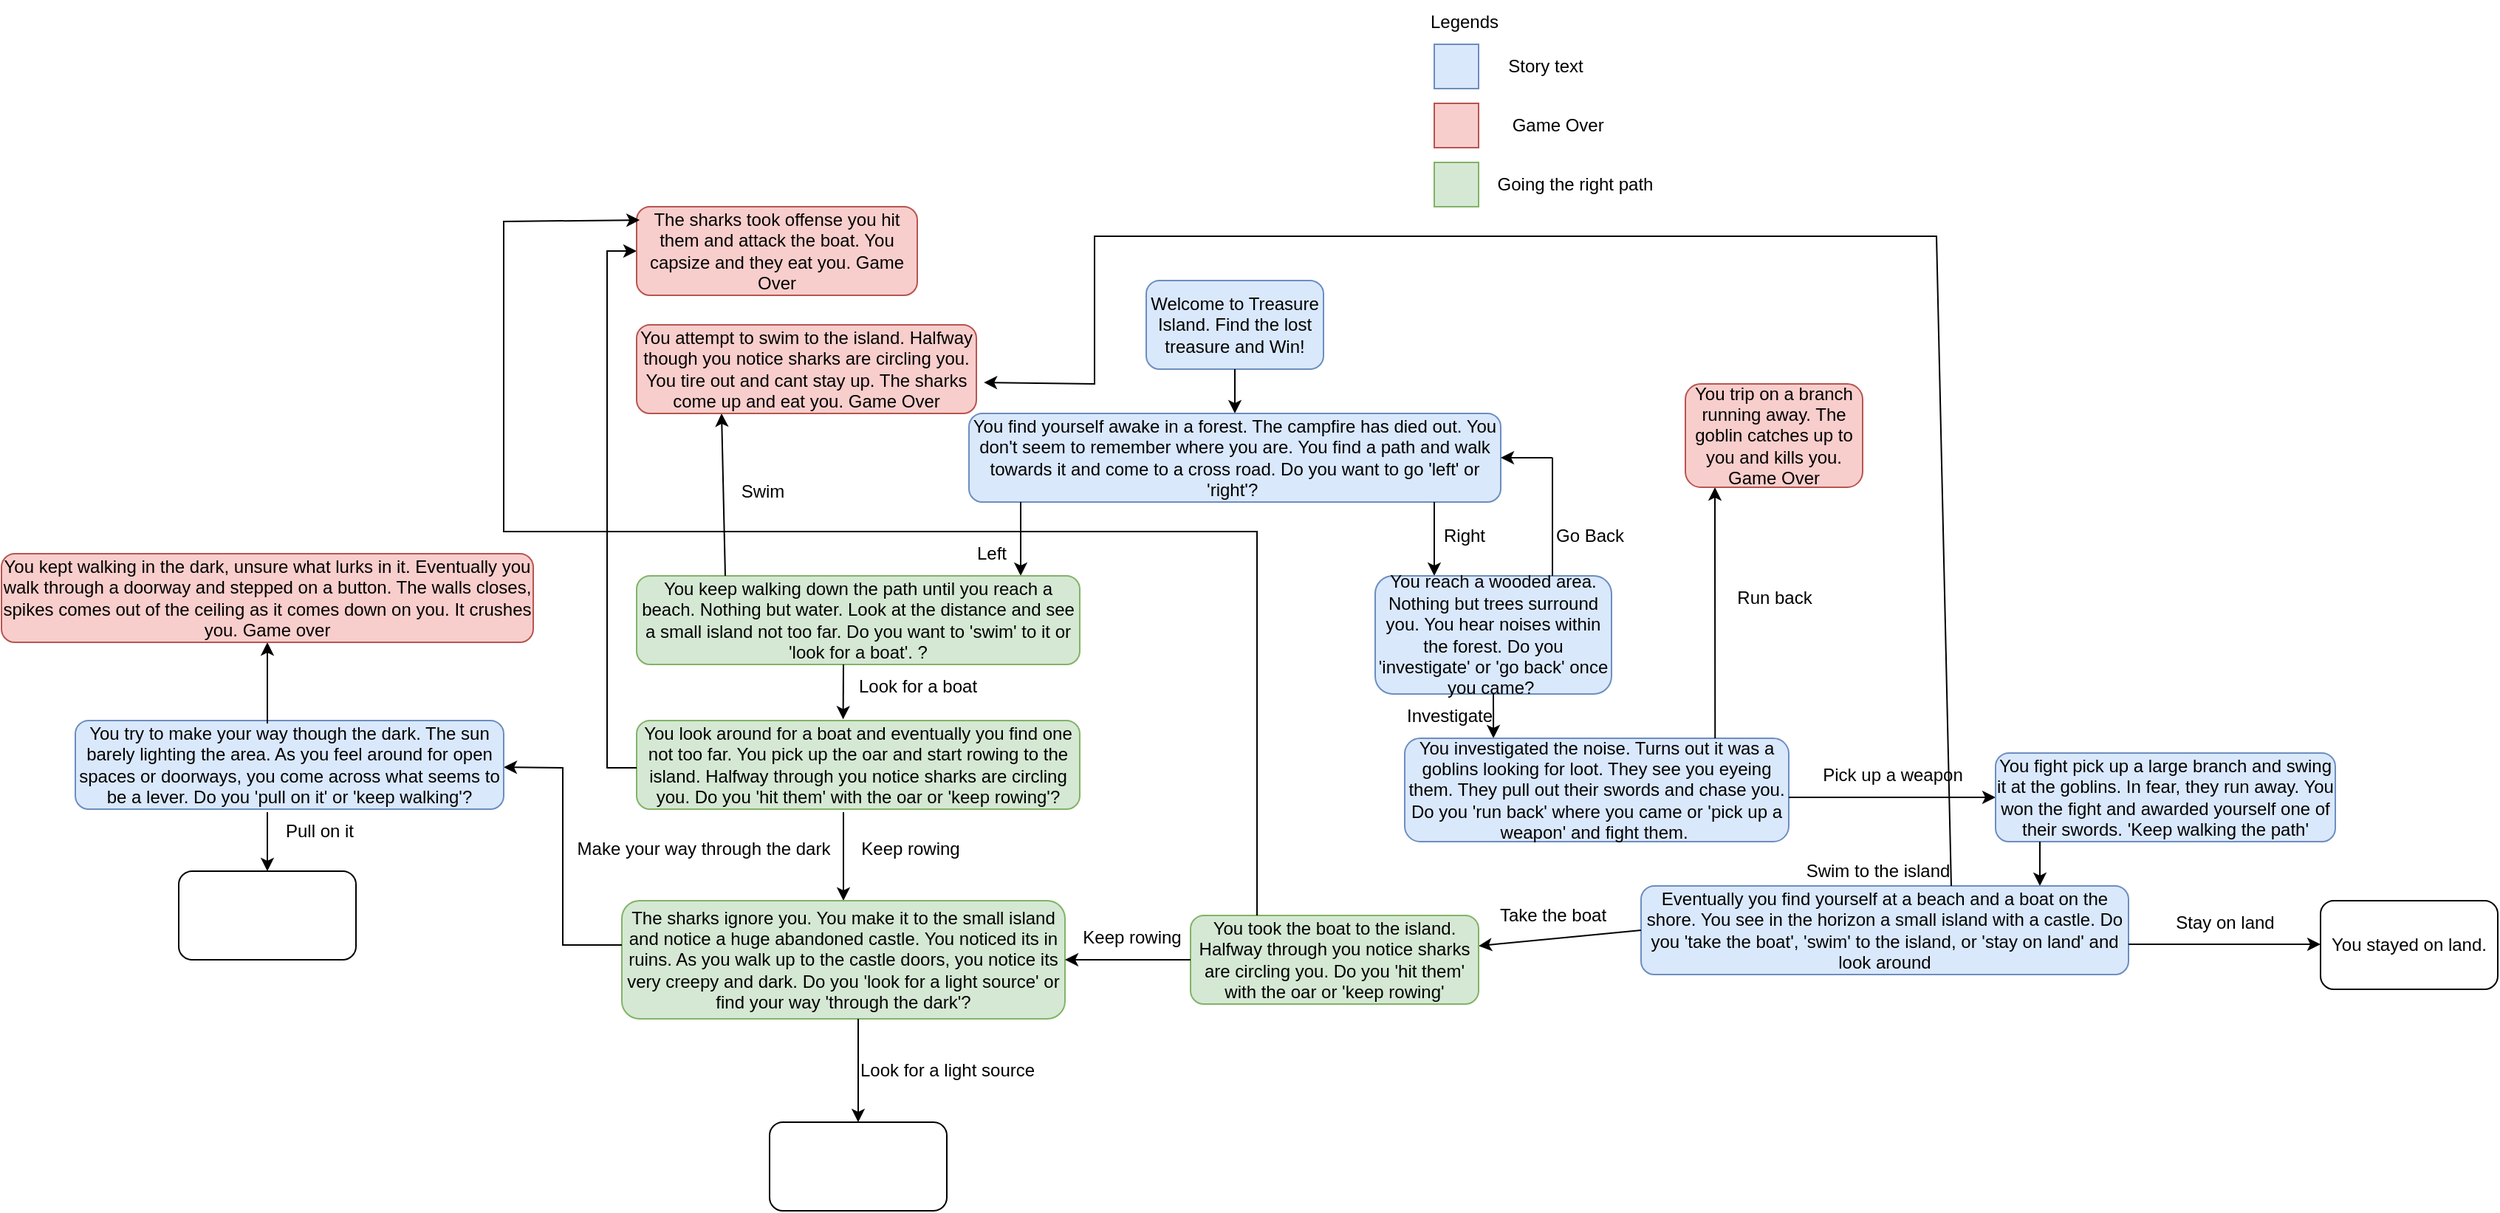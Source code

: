 <mxfile version="27.1.6">
  <diagram name="Page-1" id="nA8R2Uflea7_MUQeuWz6">
    <mxGraphModel dx="2276" dy="1851" grid="1" gridSize="10" guides="1" tooltips="1" connect="1" arrows="1" fold="1" page="1" pageScale="1" pageWidth="850" pageHeight="1100" math="0" shadow="0">
      <root>
        <mxCell id="0" />
        <mxCell id="1" parent="0" />
        <mxCell id="Q4N4TB07SpjPwnumBZzV-1" value="Welcome to Treasure Island. Find the lost treasure and Win!" style="rounded=1;whiteSpace=wrap;html=1;fillColor=#dae8fc;strokeColor=#6c8ebf;" parent="1" vertex="1">
          <mxGeometry x="-45" y="-850" width="120" height="60" as="geometry" />
        </mxCell>
        <mxCell id="Q4N4TB07SpjPwnumBZzV-2" value="" style="endArrow=classic;html=1;rounded=0;" parent="1" edge="1">
          <mxGeometry width="50" height="50" relative="1" as="geometry">
            <mxPoint x="15" y="-790" as="sourcePoint" />
            <mxPoint x="15" y="-760" as="targetPoint" />
          </mxGeometry>
        </mxCell>
        <mxCell id="Q4N4TB07SpjPwnumBZzV-4" value="You find yourself awake in a forest. The campfire has died out. You don&#39;t seem to remember where you are. You find a path and walk towards it and come to a cross road. Do you want to go &#39;left&#39; or &#39;right&#39;?&amp;nbsp;" style="rounded=1;whiteSpace=wrap;html=1;fillColor=#dae8fc;strokeColor=#6c8ebf;" parent="1" vertex="1">
          <mxGeometry x="-165" y="-760" width="360" height="60" as="geometry" />
        </mxCell>
        <mxCell id="Q4N4TB07SpjPwnumBZzV-5" value="" style="endArrow=classic;html=1;rounded=0;" parent="1" edge="1">
          <mxGeometry width="50" height="50" relative="1" as="geometry">
            <mxPoint x="150" y="-700" as="sourcePoint" />
            <mxPoint x="150" y="-650" as="targetPoint" />
          </mxGeometry>
        </mxCell>
        <mxCell id="Q4N4TB07SpjPwnumBZzV-6" value="" style="endArrow=classic;html=1;rounded=0;" parent="1" edge="1">
          <mxGeometry width="50" height="50" relative="1" as="geometry">
            <mxPoint x="-130" y="-700" as="sourcePoint" />
            <mxPoint x="-130" y="-650" as="targetPoint" />
          </mxGeometry>
        </mxCell>
        <mxCell id="Q4N4TB07SpjPwnumBZzV-7" value="You keep walking down the path until you reach a beach. Nothing but water. Look at the distance and see a small island not too far. Do you want to &#39;swim&#39; to it or &#39;look for a boat&#39;. ?" style="rounded=1;whiteSpace=wrap;html=1;fillColor=#d5e8d4;strokeColor=#82b366;" parent="1" vertex="1">
          <mxGeometry x="-390" y="-650" width="300" height="60" as="geometry" />
        </mxCell>
        <mxCell id="Q4N4TB07SpjPwnumBZzV-8" value="You reach a wooded area. Nothing but trees surround you. You hear noises within the forest. Do you &#39;investigate&#39; or &#39;go back&#39; once you came?&amp;nbsp;" style="rounded=1;whiteSpace=wrap;html=1;fillColor=#dae8fc;strokeColor=#6c8ebf;" parent="1" vertex="1">
          <mxGeometry x="110" y="-650" width="160" height="80" as="geometry" />
        </mxCell>
        <mxCell id="Q4N4TB07SpjPwnumBZzV-9" value="Left" style="text;html=1;align=center;verticalAlign=middle;resizable=0;points=[];autosize=1;strokeColor=none;fillColor=none;" parent="1" vertex="1">
          <mxGeometry x="-170" y="-680" width="40" height="30" as="geometry" />
        </mxCell>
        <mxCell id="Q4N4TB07SpjPwnumBZzV-11" value="Right" style="text;html=1;align=center;verticalAlign=middle;resizable=0;points=[];autosize=1;strokeColor=none;fillColor=none;" parent="1" vertex="1">
          <mxGeometry x="145" y="-692" width="50" height="30" as="geometry" />
        </mxCell>
        <mxCell id="Q4N4TB07SpjPwnumBZzV-15" value="" style="endArrow=none;html=1;rounded=0;" parent="1" edge="1">
          <mxGeometry width="50" height="50" relative="1" as="geometry">
            <mxPoint x="230" y="-650" as="sourcePoint" />
            <mxPoint x="230" y="-730" as="targetPoint" />
          </mxGeometry>
        </mxCell>
        <mxCell id="Q4N4TB07SpjPwnumBZzV-16" value="" style="endArrow=classic;html=1;rounded=0;entryX=1;entryY=0.5;entryDx=0;entryDy=0;" parent="1" target="Q4N4TB07SpjPwnumBZzV-4" edge="1">
          <mxGeometry width="50" height="50" relative="1" as="geometry">
            <mxPoint x="230" y="-730" as="sourcePoint" />
            <mxPoint x="280" y="-780" as="targetPoint" />
          </mxGeometry>
        </mxCell>
        <mxCell id="Q4N4TB07SpjPwnumBZzV-17" value="Go Back" style="text;html=1;align=center;verticalAlign=middle;resizable=0;points=[];autosize=1;strokeColor=none;fillColor=none;" parent="1" vertex="1">
          <mxGeometry x="220" y="-692" width="70" height="30" as="geometry" />
        </mxCell>
        <mxCell id="Q4N4TB07SpjPwnumBZzV-18" value="" style="endArrow=classic;html=1;rounded=0;entryX=0.231;entryY=0;entryDx=0;entryDy=0;entryPerimeter=0;" parent="1" target="Q4N4TB07SpjPwnumBZzV-20" edge="1">
          <mxGeometry width="50" height="50" relative="1" as="geometry">
            <mxPoint x="190" y="-570" as="sourcePoint" />
            <mxPoint x="190" y="-530" as="targetPoint" />
          </mxGeometry>
        </mxCell>
        <mxCell id="Q4N4TB07SpjPwnumBZzV-20" value="You investigated the noise. Turns out it was a goblins looking for loot. They see you eyeing them. They pull out their swords and chase you. Do you &#39;run back&#39; where you came or &#39;pick up a weapon&#39; and fight them.&amp;nbsp;" style="rounded=1;whiteSpace=wrap;html=1;fillColor=#dae8fc;strokeColor=#6c8ebf;" parent="1" vertex="1">
          <mxGeometry x="130" y="-540" width="260" height="70" as="geometry" />
        </mxCell>
        <mxCell id="Q4N4TB07SpjPwnumBZzV-21" value="" style="endArrow=classic;html=1;rounded=0;exitX=0.962;exitY=0;exitDx=0;exitDy=0;exitPerimeter=0;" parent="1" edge="1">
          <mxGeometry width="50" height="50" relative="1" as="geometry">
            <mxPoint x="340.12" y="-540" as="sourcePoint" />
            <mxPoint x="340" y="-710" as="targetPoint" />
            <Array as="points">
              <mxPoint x="340" y="-670" />
            </Array>
          </mxGeometry>
        </mxCell>
        <mxCell id="Q4N4TB07SpjPwnumBZzV-22" value="You trip on a branch running away. The goblin catches up to you and kills you. Game Over" style="rounded=1;whiteSpace=wrap;html=1;fillColor=#f8cecc;strokeColor=#b85450;" parent="1" vertex="1">
          <mxGeometry x="320" y="-780" width="120" height="70" as="geometry" />
        </mxCell>
        <mxCell id="Q4N4TB07SpjPwnumBZzV-23" value="Run back" style="text;html=1;align=center;verticalAlign=middle;resizable=0;points=[];autosize=1;strokeColor=none;fillColor=none;" parent="1" vertex="1">
          <mxGeometry x="345" y="-650" width="70" height="30" as="geometry" />
        </mxCell>
        <mxCell id="Q4N4TB07SpjPwnumBZzV-28" value="Investigate" style="text;html=1;align=center;verticalAlign=middle;resizable=0;points=[];autosize=1;strokeColor=none;fillColor=none;" parent="1" vertex="1">
          <mxGeometry x="120" y="-570" width="80" height="30" as="geometry" />
        </mxCell>
        <mxCell id="Q4N4TB07SpjPwnumBZzV-29" value="" style="endArrow=classic;html=1;rounded=0;entryX=0.25;entryY=1;entryDx=0;entryDy=0;" parent="1" target="Q4N4TB07SpjPwnumBZzV-30" edge="1">
          <mxGeometry width="50" height="50" relative="1" as="geometry">
            <mxPoint x="-330" y="-650" as="sourcePoint" />
            <mxPoint x="-330" y="-770" as="targetPoint" />
          </mxGeometry>
        </mxCell>
        <mxCell id="Q4N4TB07SpjPwnumBZzV-30" value="You attempt to swim to the island. Halfway though you notice sharks are circling you. You tire out and cant stay up. The sharks come up and eat you. Game Over" style="rounded=1;whiteSpace=wrap;html=1;fillColor=#f8cecc;strokeColor=#b85450;" parent="1" vertex="1">
          <mxGeometry x="-390" y="-820" width="230" height="60" as="geometry" />
        </mxCell>
        <mxCell id="Q4N4TB07SpjPwnumBZzV-31" value="Swim" style="text;html=1;align=center;verticalAlign=middle;resizable=0;points=[];autosize=1;strokeColor=none;fillColor=none;" parent="1" vertex="1">
          <mxGeometry x="-330" y="-722" width="50" height="30" as="geometry" />
        </mxCell>
        <mxCell id="Q4N4TB07SpjPwnumBZzV-32" value="" style="endArrow=classic;html=1;rounded=0;entryX=0.466;entryY=-0.014;entryDx=0;entryDy=0;entryPerimeter=0;" parent="1" target="Q4N4TB07SpjPwnumBZzV-33" edge="1">
          <mxGeometry width="50" height="50" relative="1" as="geometry">
            <mxPoint x="-250" y="-590" as="sourcePoint" />
            <mxPoint x="-199.706" y="-552.0" as="targetPoint" />
          </mxGeometry>
        </mxCell>
        <mxCell id="Q4N4TB07SpjPwnumBZzV-33" value="You look around for a boat and eventually you find one not too far. You pick up the oar and start rowing to the island. Halfway through you notice sharks are circling you. Do you &#39;hit them&#39; with the oar or &#39;keep rowing&#39;?" style="rounded=1;whiteSpace=wrap;html=1;fillColor=#d5e8d4;strokeColor=#82b366;" parent="1" vertex="1">
          <mxGeometry x="-390" y="-552" width="300" height="60" as="geometry" />
        </mxCell>
        <mxCell id="Q4N4TB07SpjPwnumBZzV-34" value="Look for a boat" style="text;html=1;align=center;verticalAlign=middle;resizable=0;points=[];autosize=1;strokeColor=none;fillColor=none;" parent="1" vertex="1">
          <mxGeometry x="-250" y="-590" width="100" height="30" as="geometry" />
        </mxCell>
        <mxCell id="Q4N4TB07SpjPwnumBZzV-36" value="" style="endArrow=classic;html=1;rounded=0;" parent="1" target="Q4N4TB07SpjPwnumBZzV-37" edge="1">
          <mxGeometry width="50" height="50" relative="1" as="geometry">
            <mxPoint x="-390" y="-520" as="sourcePoint" />
            <mxPoint x="-380" y="-870" as="targetPoint" />
            <Array as="points">
              <mxPoint x="-410" y="-520" />
              <mxPoint x="-410" y="-870" />
            </Array>
          </mxGeometry>
        </mxCell>
        <mxCell id="Q4N4TB07SpjPwnumBZzV-37" value="The sharks took offense you hit them and attack the boat. You capsize and they eat you. Game Over" style="rounded=1;whiteSpace=wrap;html=1;fillColor=#f8cecc;strokeColor=#b85450;" parent="1" vertex="1">
          <mxGeometry x="-390" y="-900" width="190" height="60" as="geometry" />
        </mxCell>
        <mxCell id="Q4N4TB07SpjPwnumBZzV-38" value="" style="rounded=0;whiteSpace=wrap;html=1;fillColor=#dae8fc;strokeColor=#6c8ebf;" parent="1" vertex="1">
          <mxGeometry x="150" y="-1010" width="30" height="30" as="geometry" />
        </mxCell>
        <mxCell id="Q4N4TB07SpjPwnumBZzV-39" value="" style="rounded=0;whiteSpace=wrap;html=1;fillColor=#f8cecc;strokeColor=#b85450;" parent="1" vertex="1">
          <mxGeometry x="150" y="-970" width="30" height="30" as="geometry" />
        </mxCell>
        <mxCell id="Q4N4TB07SpjPwnumBZzV-40" value="" style="rounded=0;whiteSpace=wrap;html=1;fillColor=#d5e8d4;strokeColor=#82b366;" parent="1" vertex="1">
          <mxGeometry x="150" y="-930" width="30" height="30" as="geometry" />
        </mxCell>
        <mxCell id="Q4N4TB07SpjPwnumBZzV-41" value="Legends" style="text;html=1;align=center;verticalAlign=middle;resizable=0;points=[];autosize=1;strokeColor=none;fillColor=none;" parent="1" vertex="1">
          <mxGeometry x="135" y="-1040" width="70" height="30" as="geometry" />
        </mxCell>
        <mxCell id="Q4N4TB07SpjPwnumBZzV-42" value="Story text" style="text;html=1;align=center;verticalAlign=middle;resizable=0;points=[];autosize=1;strokeColor=none;fillColor=none;" parent="1" vertex="1">
          <mxGeometry x="190" y="-1010" width="70" height="30" as="geometry" />
        </mxCell>
        <mxCell id="Q4N4TB07SpjPwnumBZzV-43" value="Game Over&amp;nbsp;" style="text;html=1;align=center;verticalAlign=middle;resizable=0;points=[];autosize=1;strokeColor=none;fillColor=none;" parent="1" vertex="1">
          <mxGeometry x="190" y="-970" width="90" height="30" as="geometry" />
        </mxCell>
        <mxCell id="Q4N4TB07SpjPwnumBZzV-44" value="Going the right path" style="text;html=1;align=center;verticalAlign=middle;resizable=0;points=[];autosize=1;strokeColor=none;fillColor=none;" parent="1" vertex="1">
          <mxGeometry x="180" y="-930" width="130" height="30" as="geometry" />
        </mxCell>
        <mxCell id="Q4N4TB07SpjPwnumBZzV-45" value="" style="endArrow=classic;html=1;rounded=0;" parent="1" target="Q4N4TB07SpjPwnumBZzV-46" edge="1">
          <mxGeometry width="50" height="50" relative="1" as="geometry">
            <mxPoint x="-250" y="-490" as="sourcePoint" />
            <mxPoint x="-250" y="-450" as="targetPoint" />
          </mxGeometry>
        </mxCell>
        <mxCell id="Q4N4TB07SpjPwnumBZzV-46" value="The sharks ignore you. You make it to the small island and notice a huge abandoned castle. You noticed its in ruins. As you walk up to the castle doors, you notice its very creepy and dark. Do you &#39;look for a light source&#39; or find your way &#39;through the dark&#39;?" style="rounded=1;whiteSpace=wrap;html=1;fillColor=#d5e8d4;strokeColor=#82b366;" parent="1" vertex="1">
          <mxGeometry x="-400" y="-430" width="300" height="80" as="geometry" />
        </mxCell>
        <mxCell id="Q4N4TB07SpjPwnumBZzV-47" value="Keep rowing" style="text;html=1;align=center;verticalAlign=middle;resizable=0;points=[];autosize=1;strokeColor=none;fillColor=none;" parent="1" vertex="1">
          <mxGeometry x="-250" y="-480" width="90" height="30" as="geometry" />
        </mxCell>
        <mxCell id="Q4N4TB07SpjPwnumBZzV-48" value="" style="endArrow=classic;html=1;rounded=0;" parent="1" target="Q4N4TB07SpjPwnumBZzV-49" edge="1">
          <mxGeometry width="50" height="50" relative="1" as="geometry">
            <mxPoint x="-400" y="-400" as="sourcePoint" />
            <mxPoint x="-480" y="-520" as="targetPoint" />
            <Array as="points">
              <mxPoint x="-440" y="-400" />
              <mxPoint x="-440" y="-520" />
            </Array>
          </mxGeometry>
        </mxCell>
        <mxCell id="Q4N4TB07SpjPwnumBZzV-49" value="You try to make your way though the dark. The sun barely lighting the area. As you feel around for open spaces or doorways, you come across what seems to be a lever. Do you &#39;pull on it&#39; or &#39;keep walking&#39;?" style="rounded=1;whiteSpace=wrap;html=1;fillColor=#dae8fc;strokeColor=#6c8ebf;" parent="1" vertex="1">
          <mxGeometry x="-770" y="-552" width="290" height="60" as="geometry" />
        </mxCell>
        <mxCell id="Q4N4TB07SpjPwnumBZzV-50" value="Make your way through the dark" style="text;html=1;align=center;verticalAlign=middle;resizable=0;points=[];autosize=1;strokeColor=none;fillColor=none;" parent="1" vertex="1">
          <mxGeometry x="-440" y="-480" width="190" height="30" as="geometry" />
        </mxCell>
        <mxCell id="Q4N4TB07SpjPwnumBZzV-51" value="" style="endArrow=classic;html=1;rounded=0;" parent="1" target="Q4N4TB07SpjPwnumBZzV-52" edge="1">
          <mxGeometry width="50" height="50" relative="1" as="geometry">
            <mxPoint x="-640" y="-490" as="sourcePoint" />
            <mxPoint x="-640" y="-440" as="targetPoint" />
          </mxGeometry>
        </mxCell>
        <mxCell id="Q4N4TB07SpjPwnumBZzV-52" value="" style="rounded=1;whiteSpace=wrap;html=1;" parent="1" vertex="1">
          <mxGeometry x="-700" y="-450" width="120" height="60" as="geometry" />
        </mxCell>
        <mxCell id="Q4N4TB07SpjPwnumBZzV-53" value="" style="endArrow=classic;html=1;rounded=0;" parent="1" target="Q4N4TB07SpjPwnumBZzV-54" edge="1">
          <mxGeometry width="50" height="50" relative="1" as="geometry">
            <mxPoint x="-640" y="-550" as="sourcePoint" />
            <mxPoint x="-640" y="-600" as="targetPoint" />
          </mxGeometry>
        </mxCell>
        <mxCell id="Q4N4TB07SpjPwnumBZzV-54" value="You kept walking in the dark, unsure what lurks in it. Eventually you walk through a doorway and stepped on a button. The walls closes, spikes comes out of the ceiling as it comes down on you. It crushes you. Game over" style="rounded=1;whiteSpace=wrap;html=1;fillColor=#f8cecc;strokeColor=#b85450;" parent="1" vertex="1">
          <mxGeometry x="-820" y="-665" width="360" height="60" as="geometry" />
        </mxCell>
        <mxCell id="Q4N4TB07SpjPwnumBZzV-55" value="" style="endArrow=classic;html=1;rounded=0;" parent="1" target="Q4N4TB07SpjPwnumBZzV-56" edge="1">
          <mxGeometry width="50" height="50" relative="1" as="geometry">
            <mxPoint x="390" y="-500" as="sourcePoint" />
            <mxPoint x="440" y="-500" as="targetPoint" />
          </mxGeometry>
        </mxCell>
        <mxCell id="Q4N4TB07SpjPwnumBZzV-56" value="You fight pick up a large branch and swing it at the goblins. In fear, they run away. You won the fight and awarded yourself one of their swords. &#39;Keep walking the path&#39;" style="rounded=1;whiteSpace=wrap;html=1;fillColor=#dae8fc;strokeColor=#6c8ebf;" parent="1" vertex="1">
          <mxGeometry x="530" y="-530" width="230" height="60" as="geometry" />
        </mxCell>
        <mxCell id="Q4N4TB07SpjPwnumBZzV-57" value="" style="endArrow=classic;html=1;rounded=0;" parent="1" edge="1">
          <mxGeometry width="50" height="50" relative="1" as="geometry">
            <mxPoint x="560" y="-470" as="sourcePoint" />
            <mxPoint x="560" y="-440" as="targetPoint" />
          </mxGeometry>
        </mxCell>
        <mxCell id="Q4N4TB07SpjPwnumBZzV-59" value="Eventually you find yourself at a beach and a boat on the shore. You see in the horizon a small island with a castle. Do you &#39;take the boat&#39;, &#39;swim&#39; to the island, or &#39;stay on land&#39; and look around" style="rounded=1;whiteSpace=wrap;html=1;fillColor=#dae8fc;strokeColor=#6c8ebf;" parent="1" vertex="1">
          <mxGeometry x="290" y="-440" width="330" height="60" as="geometry" />
        </mxCell>
        <mxCell id="Q4N4TB07SpjPwnumBZzV-61" value="Pick up a weapon" style="text;html=1;align=center;verticalAlign=middle;resizable=0;points=[];autosize=1;strokeColor=none;fillColor=none;" parent="1" vertex="1">
          <mxGeometry x="400" y="-530" width="120" height="30" as="geometry" />
        </mxCell>
        <mxCell id="1xcX0UhDIfoTsEDtwq6d-1" value="" style="endArrow=classic;html=1;rounded=0;" edge="1" parent="1" target="1xcX0UhDIfoTsEDtwq6d-2">
          <mxGeometry width="50" height="50" relative="1" as="geometry">
            <mxPoint x="290" y="-410" as="sourcePoint" />
            <mxPoint x="180" y="-410" as="targetPoint" />
          </mxGeometry>
        </mxCell>
        <mxCell id="1xcX0UhDIfoTsEDtwq6d-2" value="You took the boat to the island. Halfway through you notice sharks are circling you. Do you &#39;hit them&#39; with the oar or &#39;keep rowing&#39;" style="rounded=1;whiteSpace=wrap;html=1;fillColor=#d5e8d4;strokeColor=#82b366;" vertex="1" parent="1">
          <mxGeometry x="-15" y="-420" width="195" height="60" as="geometry" />
        </mxCell>
        <mxCell id="1xcX0UhDIfoTsEDtwq6d-3" value="Take the boat" style="text;html=1;align=center;verticalAlign=middle;resizable=0;points=[];autosize=1;strokeColor=none;fillColor=none;" vertex="1" parent="1">
          <mxGeometry x="180" y="-435" width="100" height="30" as="geometry" />
        </mxCell>
        <mxCell id="1xcX0UhDIfoTsEDtwq6d-4" value="" style="endArrow=classic;html=1;rounded=0;entryX=1;entryY=0.5;entryDx=0;entryDy=0;" edge="1" parent="1" target="Q4N4TB07SpjPwnumBZzV-46">
          <mxGeometry width="50" height="50" relative="1" as="geometry">
            <mxPoint x="-15" y="-390" as="sourcePoint" />
            <mxPoint x="35" y="-440" as="targetPoint" />
          </mxGeometry>
        </mxCell>
        <mxCell id="1xcX0UhDIfoTsEDtwq6d-5" value="Keep rowing" style="text;html=1;align=center;verticalAlign=middle;resizable=0;points=[];autosize=1;strokeColor=none;fillColor=none;" vertex="1" parent="1">
          <mxGeometry x="-100" y="-420" width="90" height="30" as="geometry" />
        </mxCell>
        <mxCell id="1xcX0UhDIfoTsEDtwq6d-6" value="" style="endArrow=classic;html=1;rounded=0;entryX=0.011;entryY=0.15;entryDx=0;entryDy=0;entryPerimeter=0;" edge="1" parent="1" target="Q4N4TB07SpjPwnumBZzV-37">
          <mxGeometry width="50" height="50" relative="1" as="geometry">
            <mxPoint x="30" y="-420" as="sourcePoint" />
            <mxPoint x="-440" y="-890" as="targetPoint" />
            <Array as="points">
              <mxPoint x="30" y="-680" />
              <mxPoint x="-150" y="-680" />
              <mxPoint x="-480" y="-680" />
              <mxPoint x="-480" y="-890" />
            </Array>
          </mxGeometry>
        </mxCell>
        <mxCell id="1xcX0UhDIfoTsEDtwq6d-7" value="" style="endArrow=classic;html=1;rounded=0;entryX=1.022;entryY=0.65;entryDx=0;entryDy=0;entryPerimeter=0;" edge="1" parent="1" target="Q4N4TB07SpjPwnumBZzV-30">
          <mxGeometry width="50" height="50" relative="1" as="geometry">
            <mxPoint x="500" y="-440" as="sourcePoint" />
            <mxPoint x="-100" y="-780" as="targetPoint" />
            <Array as="points">
              <mxPoint x="490" y="-880" />
              <mxPoint x="-80" y="-880" />
              <mxPoint x="-80" y="-780" />
            </Array>
          </mxGeometry>
        </mxCell>
        <mxCell id="1xcX0UhDIfoTsEDtwq6d-8" value="Swim to the island" style="text;html=1;align=center;verticalAlign=middle;resizable=0;points=[];autosize=1;strokeColor=none;fillColor=none;" vertex="1" parent="1">
          <mxGeometry x="390" y="-465" width="120" height="30" as="geometry" />
        </mxCell>
        <mxCell id="1xcX0UhDIfoTsEDtwq6d-9" value="" style="endArrow=classic;html=1;rounded=0;" edge="1" parent="1">
          <mxGeometry width="50" height="50" relative="1" as="geometry">
            <mxPoint x="620" y="-400.5" as="sourcePoint" />
            <mxPoint x="750" y="-400.5" as="targetPoint" />
          </mxGeometry>
        </mxCell>
        <mxCell id="1xcX0UhDIfoTsEDtwq6d-10" value="You stayed on land." style="rounded=1;whiteSpace=wrap;html=1;" vertex="1" parent="1">
          <mxGeometry x="750" y="-430" width="120" height="60" as="geometry" />
        </mxCell>
        <mxCell id="1xcX0UhDIfoTsEDtwq6d-11" value="Stay on land" style="text;html=1;align=center;verticalAlign=middle;resizable=0;points=[];autosize=1;strokeColor=none;fillColor=none;" vertex="1" parent="1">
          <mxGeometry x="640" y="-430" width="90" height="30" as="geometry" />
        </mxCell>
        <mxCell id="1xcX0UhDIfoTsEDtwq6d-13" value="" style="endArrow=classic;html=1;rounded=0;" edge="1" parent="1" target="1xcX0UhDIfoTsEDtwq6d-14">
          <mxGeometry width="50" height="50" relative="1" as="geometry">
            <mxPoint x="-240" y="-350" as="sourcePoint" />
            <mxPoint x="-240" y="-290" as="targetPoint" />
          </mxGeometry>
        </mxCell>
        <mxCell id="1xcX0UhDIfoTsEDtwq6d-14" value="" style="rounded=1;whiteSpace=wrap;html=1;" vertex="1" parent="1">
          <mxGeometry x="-300" y="-280" width="120" height="60" as="geometry" />
        </mxCell>
        <mxCell id="1xcX0UhDIfoTsEDtwq6d-15" value="Look for a light source" style="text;html=1;align=center;verticalAlign=middle;resizable=0;points=[];autosize=1;strokeColor=none;fillColor=none;" vertex="1" parent="1">
          <mxGeometry x="-250" y="-330" width="140" height="30" as="geometry" />
        </mxCell>
        <mxCell id="1xcX0UhDIfoTsEDtwq6d-16" value="Pull on it" style="text;html=1;align=center;verticalAlign=middle;resizable=0;points=[];autosize=1;strokeColor=none;fillColor=none;" vertex="1" parent="1">
          <mxGeometry x="-640" y="-492" width="70" height="30" as="geometry" />
        </mxCell>
      </root>
    </mxGraphModel>
  </diagram>
</mxfile>
